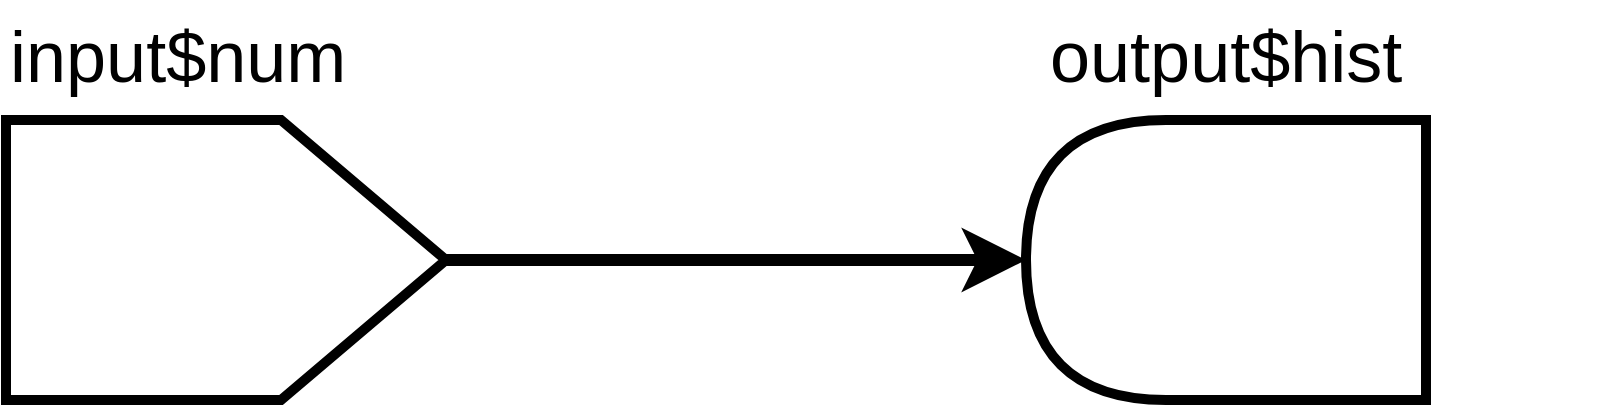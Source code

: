 <mxfile version="12.2.6" type="device" pages="1"><diagram id="rBOfzdor2YwvhJQNkZ3_" name="Page-1"><mxGraphModel dx="1408" dy="699" grid="1" gridSize="10" guides="1" tooltips="1" connect="1" arrows="1" fold="1" page="1" pageScale="1" pageWidth="1169" pageHeight="827" math="0" shadow="0"><root><mxCell id="0"/><mxCell id="1" parent="0"/><mxCell id="JA3LyeT1GsJn0Aaghfn3-11" value="" style="edgeStyle=orthogonalEdgeStyle;rounded=0;orthogonalLoop=1;jettySize=auto;html=1;fontSize=20;entryX=1;entryY=0.5;entryDx=0;entryDy=0;endSize=13;startSize=20;strokeWidth=6;" parent="1" edge="1"><mxGeometry relative="1" as="geometry"><mxPoint x="570" y="360" as="targetPoint"/><mxPoint x="280" y="360" as="sourcePoint"/></mxGeometry></mxCell><mxCell id="kO70M2RbrAjPBEYwI-bV-5" value="" style="shape=offPageConnector;whiteSpace=wrap;html=1;rotation=-90;strokeWidth=5;" vertex="1" parent="1"><mxGeometry x="100" y="250" width="140" height="220" as="geometry"/></mxCell><mxCell id="kO70M2RbrAjPBEYwI-bV-6" value="" style="shape=delay;whiteSpace=wrap;html=1;rotation=180;strokeWidth=5;" vertex="1" parent="1"><mxGeometry x="570" y="290" width="200" height="140" as="geometry"/></mxCell><mxCell id="kO70M2RbrAjPBEYwI-bV-9" value="&lt;font style=&quot;font-size: 36px&quot;&gt;input$num&lt;/font&gt;" style="text;html=1;" vertex="1" parent="1"><mxGeometry x="60" y="230" width="180" height="60" as="geometry"/></mxCell><mxCell id="kO70M2RbrAjPBEYwI-bV-10" value="&lt;font style=&quot;font-size: 36px&quot;&gt;output$hist&lt;/font&gt;" style="text;html=1;" vertex="1" parent="1"><mxGeometry x="580" y="230" width="280" height="60" as="geometry"/></mxCell></root></mxGraphModel></diagram></mxfile>